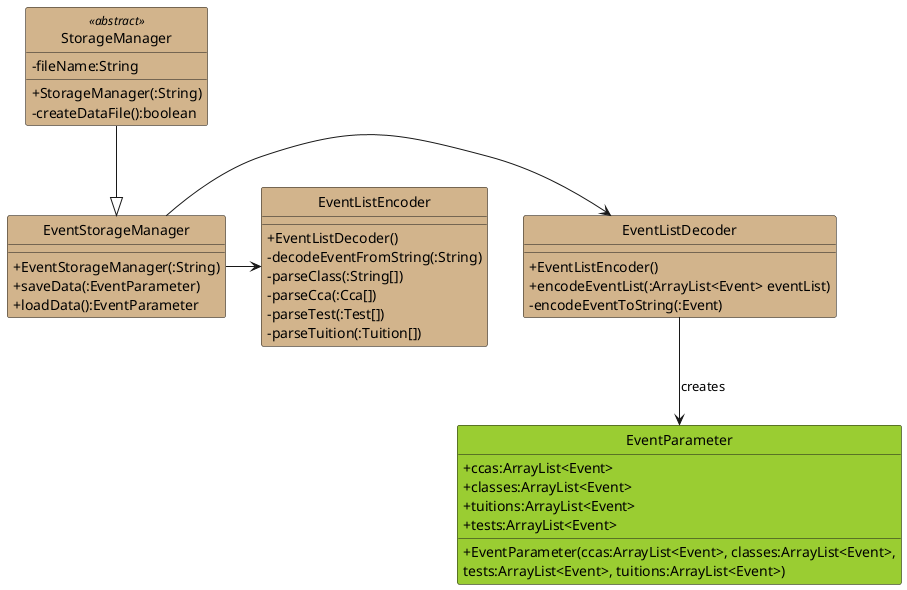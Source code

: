@startuml
hide circles
skinparam classAttributeIconSize 0

class StorageManager <<abstract>> #Tan {
    - fileName:String
    + StorageManager(:String)
    - createDataFile():boolean
}

class EventStorageManager #Tan {
    + EventStorageManager(:String)
    + saveData(:EventParameter)
    + loadData():EventParameter
}

StorageManager --|> EventStorageManager

class EventListDecoder #Tan {
    + EventListEncoder()
    + encodeEventList(:ArrayList<Event> eventList)
    - encodeEventToString(:Event)
}

EventStorageManager -> EventListDecoder

class EventListEncoder #Tan {
    + EventListDecoder()
    - decodeEventFromString(:String)
    - parseClass(:String[])
    - parseCca(:Cca[])
    - parseTest(:Test[])
    - parseTuition(:Tuition[])
}

EventStorageManager -> EventListEncoder

class EventParameter #YellowGreen {
    + ccas:ArrayList<Event>
    + classes:ArrayList<Event>
    + tuitions:ArrayList<Event>
    + tests:ArrayList<Event>
    + EventParameter(ccas:ArrayList<Event>, classes:ArrayList<Event>,
    tests:ArrayList<Event>, tuitions:ArrayList<Event>)
}

EventListDecoder --> EventParameter : creates

@enduml